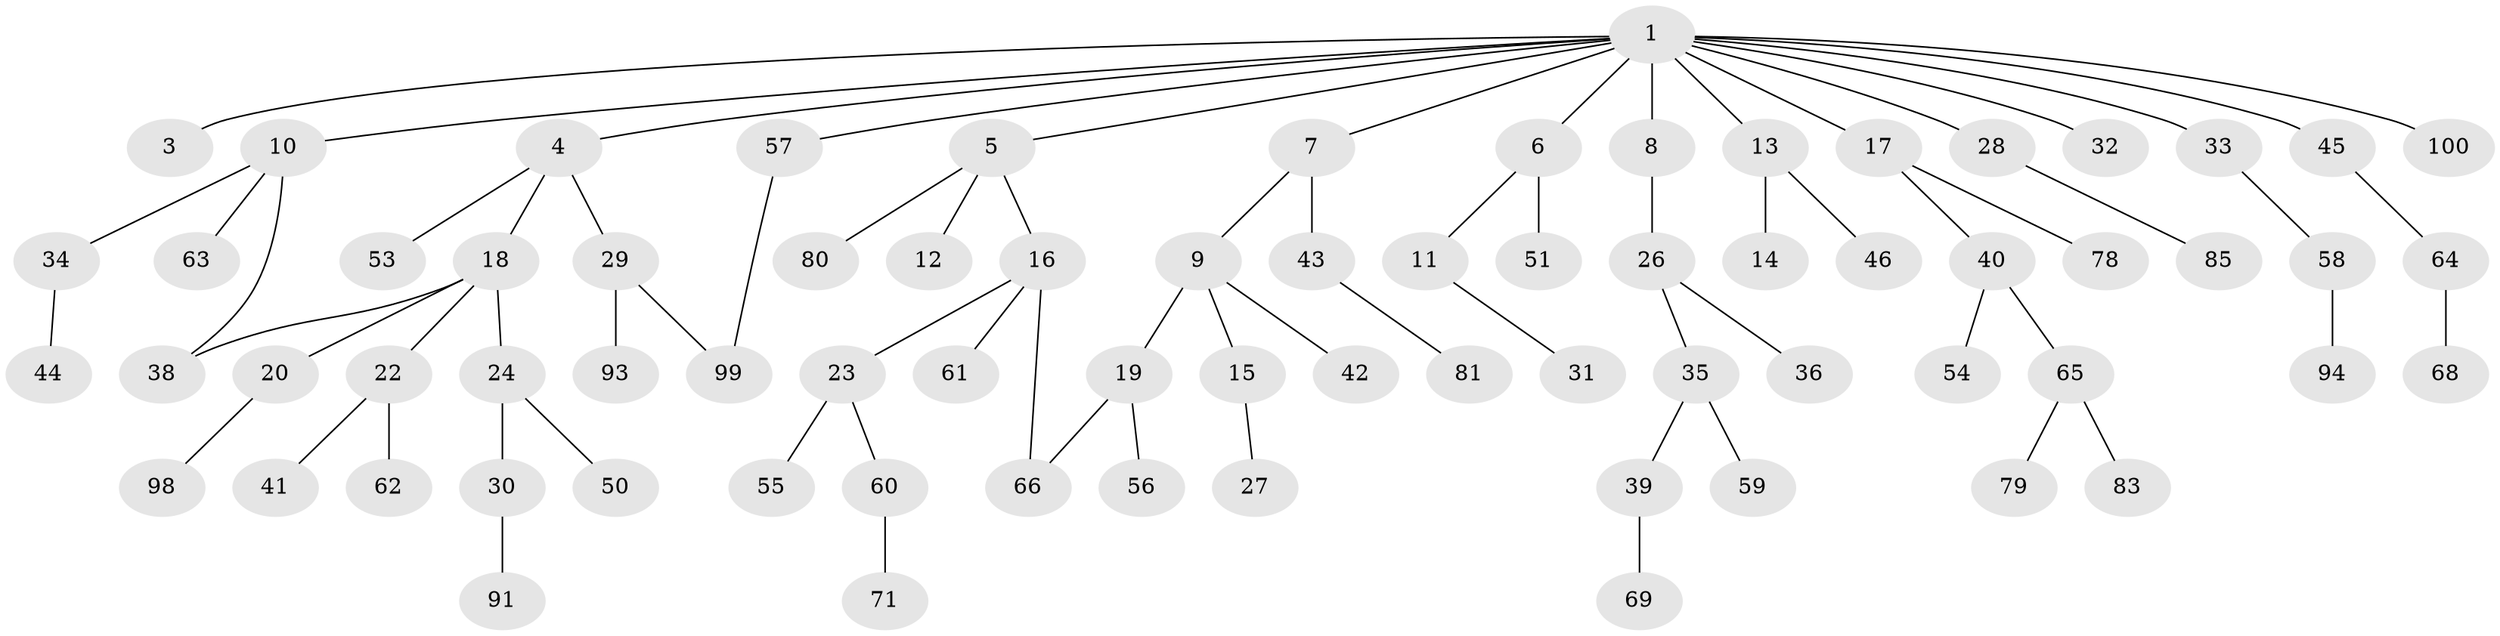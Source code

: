 // original degree distribution, {8: 0.009523809523809525, 9: 0.009523809523809525, 1: 0.4666666666666667, 4: 0.0761904761904762, 3: 0.1619047619047619, 2: 0.2571428571428571, 6: 0.009523809523809525, 5: 0.009523809523809525}
// Generated by graph-tools (version 1.1) at 2025/16/03/04/25 18:16:48]
// undirected, 73 vertices, 75 edges
graph export_dot {
graph [start="1"]
  node [color=gray90,style=filled];
  1 [super="+2"];
  3;
  4;
  5;
  6;
  7;
  8;
  9;
  10;
  11;
  12;
  13 [super="+74"];
  14;
  15 [super="+49"];
  16 [super="+37+47+52"];
  17;
  18;
  19 [super="+21"];
  20;
  22 [super="+25"];
  23;
  24;
  26;
  27;
  28 [super="+48+70"];
  29;
  30;
  31 [super="+72"];
  32;
  33;
  34;
  35;
  36 [super="+76"];
  38 [super="+92+103+84"];
  39;
  40;
  41;
  42;
  43;
  44;
  45;
  46;
  50;
  51;
  53 [super="+73+101"];
  54;
  55;
  56;
  57;
  58;
  59;
  60 [super="+77"];
  61;
  62;
  63 [super="+67"];
  64;
  65;
  66;
  68;
  69;
  71;
  78;
  79 [super="+105"];
  80 [super="+97"];
  81;
  83 [super="+87"];
  85;
  91;
  93;
  94;
  98;
  99;
  100;
  1 -- 3;
  1 -- 5;
  1 -- 28;
  1 -- 33;
  1 -- 45;
  1 -- 57;
  1 -- 100;
  1 -- 32;
  1 -- 4;
  1 -- 6;
  1 -- 7;
  1 -- 8;
  1 -- 10;
  1 -- 13;
  1 -- 17;
  4 -- 18;
  4 -- 29;
  4 -- 53;
  5 -- 12;
  5 -- 16;
  5 -- 80;
  6 -- 11;
  6 -- 51;
  7 -- 9;
  7 -- 43;
  8 -- 26;
  9 -- 15;
  9 -- 19;
  9 -- 42;
  10 -- 34;
  10 -- 38;
  10 -- 63;
  11 -- 31;
  13 -- 14;
  13 -- 46;
  15 -- 27;
  16 -- 23;
  16 -- 61;
  16 -- 66;
  17 -- 40;
  17 -- 78;
  18 -- 20;
  18 -- 22;
  18 -- 24;
  18 -- 38;
  19 -- 56;
  19 -- 66;
  20 -- 98;
  22 -- 62;
  22 -- 41;
  23 -- 55;
  23 -- 60;
  24 -- 30;
  24 -- 50;
  26 -- 35;
  26 -- 36;
  28 -- 85;
  29 -- 93;
  29 -- 99;
  30 -- 91;
  33 -- 58;
  34 -- 44;
  35 -- 39;
  35 -- 59;
  39 -- 69;
  40 -- 54;
  40 -- 65;
  43 -- 81;
  45 -- 64;
  57 -- 99;
  58 -- 94;
  60 -- 71;
  64 -- 68;
  65 -- 79;
  65 -- 83;
}
